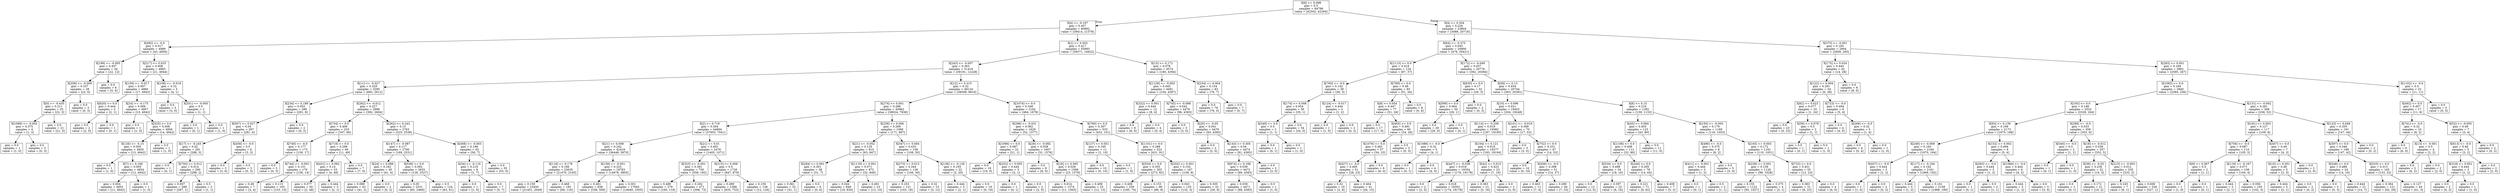 digraph Tree {
node [shape=box] ;
0 [label="X[6] <= 0.098\ngini = 0.5\nsamples = 84796\nvalue = [42502, 42294]"] ;
1 [label="X[4] <= -0.197\ngini = 0.457\nsamples = 60992\nvalue = [39414, 21578]"] ;
0 -> 1 [labeldistance=2.5, labelangle=45, headlabel="True"] ;
2 [label="X[492] <= -0.0\ngini = 0.017\nsamples = 4999\nvalue = [43, 4956]"] ;
1 -> 2 ;
3 [label="X[199] <= -0.005\ngini = 0.457\nsamples = 34\nvalue = [22, 12]"] ;
2 -> 3 ;
4 [label="X[208] <= -0.009\ngini = 0.337\nsamples = 28\nvalue = [22, 6]"] ;
3 -> 4 ;
5 [label="X[0] <= -0.435\ngini = 0.211\nsamples = 25\nvalue = [22, 3]"] ;
4 -> 5 ;
6 [label="X[1089] <= -0.002\ngini = 0.375\nsamples = 4\nvalue = [1, 3]"] ;
5 -> 6 ;
7 [label="gini = 0.0\nsamples = 1\nvalue = [1, 0]"] ;
6 -> 7 ;
8 [label="gini = 0.0\nsamples = 3\nvalue = [0, 3]"] ;
6 -> 8 ;
9 [label="gini = 0.0\nsamples = 21\nvalue = [21, 0]"] ;
5 -> 9 ;
10 [label="gini = 0.0\nsamples = 3\nvalue = [0, 3]"] ;
4 -> 10 ;
11 [label="gini = 0.0\nsamples = 6\nvalue = [0, 6]"] ;
3 -> 11 ;
12 [label="X[217] <= 0.033\ngini = 0.008\nsamples = 4965\nvalue = [21, 4944]"] ;
2 -> 12 ;
13 [label="X[159] <= -0.017\ngini = 0.007\nsamples = 4960\nvalue = [17, 4943]"] ;
12 -> 13 ;
14 [label="X[620] <= 0.0\ngini = 0.444\nsamples = 3\nvalue = [2, 1]"] ;
13 -> 14 ;
15 [label="gini = 0.0\nsamples = 2\nvalue = [2, 0]"] ;
14 -> 15 ;
16 [label="gini = 0.0\nsamples = 1\nvalue = [0, 1]"] ;
14 -> 16 ;
17 [label="X[24] <= -0.175\ngini = 0.006\nsamples = 4957\nvalue = [15, 4942]"] ;
13 -> 17 ;
18 [label="gini = 0.0\nsamples = 1\nvalue = [1, 0]"] ;
17 -> 18 ;
19 [label="X[525] <= 0.0\ngini = 0.006\nsamples = 4956\nvalue = [14, 4942]"] ;
17 -> 19 ;
20 [label="X[126] <= -0.15\ngini = 0.005\nsamples = 4955\nvalue = [13, 4942]"] ;
19 -> 20 ;
21 [label="gini = 0.0\nsamples = 1\nvalue = [1, 0]"] ;
20 -> 21 ;
22 [label="X[7] <= 0.166\ngini = 0.005\nsamples = 4954\nvalue = [12, 4942]"] ;
20 -> 22 ;
23 [label="gini = 0.004\nsamples = 4953\nvalue = [11, 4942]"] ;
22 -> 23 ;
24 [label="gini = 0.0\nsamples = 1\nvalue = [1, 0]"] ;
22 -> 24 ;
25 [label="gini = 0.0\nsamples = 1\nvalue = [1, 0]"] ;
19 -> 25 ;
26 [label="X[108] <= -0.018\ngini = 0.32\nsamples = 5\nvalue = [4, 1]"] ;
12 -> 26 ;
27 [label="gini = 0.0\nsamples = 3\nvalue = [3, 0]"] ;
26 -> 27 ;
28 [label="X[351] <= -0.005\ngini = 0.5\nsamples = 2\nvalue = [1, 1]"] ;
26 -> 28 ;
29 [label="gini = 0.0\nsamples = 1\nvalue = [0, 1]"] ;
28 -> 29 ;
30 [label="gini = 0.0\nsamples = 1\nvalue = [1, 0]"] ;
28 -> 30 ;
31 [label="X[1] <= 0.503\ngini = 0.417\nsamples = 55993\nvalue = [39371, 16622]"] ;
1 -> 31 ;
32 [label="X[243] <= -0.007\ngini = 0.363\nsamples = 51419\nvalue = [39191, 12228]"] ;
31 -> 32 ;
33 [label="X[11] <= -0.027\ngini = 0.329\nsamples = 3295\nvalue = [683, 2612]"] ;
32 -> 33 ;
34 [label="X[234] <= 0.189\ngini = 0.052\nsamples = 299\nvalue = [291, 8]"] ;
33 -> 34 ;
35 [label="X[507] <= 0.027\ngini = 0.04\nsamples = 297\nvalue = [291, 6]"] ;
34 -> 35 ;
36 [label="X[17] <= -0.245\ngini = 0.02\nsamples = 291\nvalue = [288, 3]"] ;
35 -> 36 ;
37 [label="gini = 0.0\nsamples = 1\nvalue = [0, 1]"] ;
36 -> 37 ;
38 [label="X[750] <= 0.012\ngini = 0.014\nsamples = 290\nvalue = [288, 2]"] ;
36 -> 38 ;
39 [label="gini = 0.007\nsamples = 288\nvalue = [287, 1]"] ;
38 -> 39 ;
40 [label="gini = 0.5\nsamples = 2\nvalue = [1, 1]"] ;
38 -> 40 ;
41 [label="X[456] <= -0.0\ngini = 0.5\nsamples = 6\nvalue = [3, 3]"] ;
35 -> 41 ;
42 [label="gini = 0.0\nsamples = 3\nvalue = [3, 0]"] ;
41 -> 42 ;
43 [label="gini = 0.0\nsamples = 3\nvalue = [0, 3]"] ;
41 -> 43 ;
44 [label="gini = 0.0\nsamples = 2\nvalue = [0, 2]"] ;
34 -> 44 ;
45 [label="X[262] <= -0.012\ngini = 0.227\nsamples = 2996\nvalue = [392, 2604]"] ;
33 -> 45 ;
46 [label="X[734] <= 0.0\ngini = 0.406\nsamples = 233\nvalue = [167, 66]"] ;
45 -> 46 ;
47 [label="X[740] <= -0.0\ngini = 0.177\nsamples = 173\nvalue = [156, 17]"] ;
46 -> 47 ;
48 [label="gini = 0.0\nsamples = 3\nvalue = [0, 3]"] ;
47 -> 48 ;
49 [label="X[744] <= -0.001\ngini = 0.151\nsamples = 170\nvalue = [156, 14]"] ;
47 -> 49 ;
50 [label="gini = 0.49\nsamples = 7\nvalue = [3, 4]"] ;
49 -> 50 ;
51 [label="gini = 0.115\nsamples = 163\nvalue = [153, 10]"] ;
49 -> 51 ;
52 [label="X[718] <= 0.0\ngini = 0.299\nsamples = 60\nvalue = [11, 49]"] ;
46 -> 52 ;
53 [label="X[431] <= 0.062\ngini = 0.14\nsamples = 53\nvalue = [4, 49]"] ;
52 -> 53 ;
54 [label="gini = 0.077\nsamples = 50\nvalue = [2, 48]"] ;
53 -> 54 ;
55 [label="gini = 0.444\nsamples = 3\nvalue = [2, 1]"] ;
53 -> 55 ;
56 [label="gini = 0.0\nsamples = 7\nvalue = [7, 0]"] ;
52 -> 56 ;
57 [label="X[262] <= 0.243\ngini = 0.15\nsamples = 2763\nvalue = [225, 2538]"] ;
45 -> 57 ;
58 [label="X[147] <= -0.087\ngini = 0.117\nsamples = 2700\nvalue = [169, 2531]"] ;
57 -> 58 ;
59 [label="X[24] <= 0.066\ngini = 0.162\nsamples = 45\nvalue = [41, 4]"] ;
58 -> 59 ;
60 [label="gini = 0.089\nsamples = 43\nvalue = [41, 2]"] ;
59 -> 60 ;
61 [label="gini = 0.0\nsamples = 2\nvalue = [0, 2]"] ;
59 -> 61 ;
62 [label="X[538] <= 0.0\ngini = 0.092\nsamples = 2655\nvalue = [128, 2527]"] ;
58 -> 62 ;
63 [label="gini = 0.05\nsamples = 2531\nvalue = [65, 2466]"] ;
62 -> 63 ;
64 [label="gini = 0.5\nsamples = 124\nvalue = [63, 61]"] ;
62 -> 64 ;
65 [label="X[408] <= -0.003\ngini = 0.198\nsamples = 63\nvalue = [56, 7]"] ;
57 -> 65 ;
66 [label="X[34] <= -0.116\ngini = 0.219\nsamples = 8\nvalue = [1, 7]"] ;
65 -> 66 ;
67 [label="gini = 0.0\nsamples = 1\nvalue = [1, 0]"] ;
66 -> 67 ;
68 [label="gini = 0.0\nsamples = 7\nvalue = [0, 7]"] ;
66 -> 68 ;
69 [label="gini = 0.0\nsamples = 55\nvalue = [55, 0]"] ;
65 -> 69 ;
70 [label="X[12] <= 0.315\ngini = 0.32\nsamples = 48124\nvalue = [38508, 9616]"] ;
32 -> 70 ;
71 [label="X[274] <= 0.001\ngini = 0.286\nsamples = 45962\nvalue = [38024, 7938]"] ;
70 -> 71 ;
72 [label="X[2] <= 0.718\ngini = 0.264\nsamples = 44894\nvalue = [37853, 7041]"] ;
71 -> 72 ;
73 [label="X[21] <= 0.008\ngini = 0.242\nsamples = 42418\nvalue = [36448, 5970]"] ;
72 -> 73 ;
74 [label="X[118] <= 0.178\ngini = 0.166\nsamples = 23635\nvalue = [21470, 2165]"] ;
73 -> 74 ;
75 [label="gini = 0.159\nsamples = 23450\nvalue = [21401, 2049]"] ;
74 -> 75 ;
76 [label="gini = 0.468\nsamples = 185\nvalue = [69, 116]"] ;
74 -> 76 ;
77 [label="X[158] <= -0.051\ngini = 0.323\nsamples = 18783\nvalue = [14978, 3805]"] ;
73 -> 77 ;
78 [label="gini = 0.481\nsamples = 838\nvalue = [338, 500]"] ;
77 -> 78 ;
79 [label="gini = 0.301\nsamples = 17945\nvalue = [14640, 3305]"] ;
77 -> 79 ;
80 [label="X[21] <= 0.01\ngini = 0.491\nsamples = 2476\nvalue = [1405, 1071]"] ;
72 -> 80 ;
81 [label="X[323] <= -0.001\ngini = 0.381\nsamples = 750\nvalue = [558, 192]"] ;
80 -> 81 ;
82 [label="gini = 0.489\nsamples = 279\nvalue = [160, 119]"] ;
81 -> 82 ;
83 [label="gini = 0.262\nsamples = 471\nvalue = [398, 73]"] ;
81 -> 83 ;
84 [label="X[215] <= 0.006\ngini = 0.5\nsamples = 1726\nvalue = [847, 879]"] ;
80 -> 84 ;
85 [label="gini = 0.499\nsamples = 1588\nvalue = [835, 753]"] ;
84 -> 85 ;
86 [label="gini = 0.159\nsamples = 138\nvalue = [12, 126]"] ;
84 -> 86 ;
87 [label="X[258] <= 0.006\ngini = 0.269\nsamples = 1068\nvalue = [171, 897]"] ;
71 -> 87 ;
88 [label="X[21] <= -0.052\ngini = 0.129\nsamples = 910\nvalue = [63, 847]"] ;
87 -> 88 ;
89 [label="X[284] <= 0.001\ngini = 0.301\nsamples = 38\nvalue = [31, 7]"] ;
88 -> 89 ;
90 [label="gini = 0.061\nsamples = 32\nvalue = [31, 1]"] ;
89 -> 90 ;
91 [label="gini = 0.0\nsamples = 6\nvalue = [0, 6]"] ;
89 -> 91 ;
92 [label="X[1119] <= 0.001\ngini = 0.071\nsamples = 872\nvalue = [32, 840]"] ;
88 -> 92 ;
93 [label="gini = 0.044\nsamples = 849\nvalue = [19, 830]"] ;
92 -> 93 ;
94 [label="gini = 0.491\nsamples = 23\nvalue = [13, 10]"] ;
92 -> 94 ;
95 [label="X[347] <= 0.004\ngini = 0.433\nsamples = 158\nvalue = [108, 50]"] ;
87 -> 95 ;
96 [label="X[273] <= 0.013\ngini = 0.344\nsamples = 136\nvalue = [106, 30]"] ;
95 -> 96 ;
97 [label="gini = 0.253\nsamples = 121\nvalue = [103, 18]"] ;
96 -> 97 ;
98 [label="gini = 0.32\nsamples = 15\nvalue = [3, 12]"] ;
96 -> 98 ;
99 [label="X[136] <= -0.126\ngini = 0.165\nsamples = 22\nvalue = [2, 20]"] ;
95 -> 99 ;
100 [label="gini = 0.444\nsamples = 3\nvalue = [2, 1]"] ;
99 -> 100 ;
101 [label="gini = 0.0\nsamples = 19\nvalue = [0, 19]"] ;
99 -> 101 ;
102 [label="X[1074] <= 0.0\ngini = 0.348\nsamples = 2162\nvalue = [484, 1678]"] ;
70 -> 102 ;
103 [label="X[296] <= -0.031\ngini = 0.062\nsamples = 1629\nvalue = [52, 1577]"] ;
102 -> 103 ;
104 [label="X[1096] <= 0.0\ngini = 0.087\nsamples = 22\nvalue = [21, 1]"] ;
103 -> 104 ;
105 [label="gini = 0.0\nsamples = 19\nvalue = [19, 0]"] ;
104 -> 105 ;
106 [label="X[252] <= 0.005\ngini = 0.444\nsamples = 3\nvalue = [2, 1]"] ;
104 -> 106 ;
107 [label="gini = 0.0\nsamples = 1\nvalue = [0, 1]"] ;
106 -> 107 ;
108 [label="gini = 0.0\nsamples = 2\nvalue = [2, 0]"] ;
106 -> 108 ;
109 [label="X[29] <= -0.082\ngini = 0.038\nsamples = 1607\nvalue = [31, 1576]"] ;
103 -> 109 ;
110 [label="gini = 0.0\nsamples = 8\nvalue = [8, 0]"] ;
109 -> 110 ;
111 [label="X[18] <= 0.565\ngini = 0.028\nsamples = 1599\nvalue = [23, 1576]"] ;
109 -> 111 ;
112 [label="gini = 0.014\nsamples = 1574\nvalue = [11, 1563]"] ;
111 -> 112 ;
113 [label="gini = 0.499\nsamples = 25\nvalue = [12, 13]"] ;
111 -> 113 ;
114 [label="X[760] <= 0.0\ngini = 0.307\nsamples = 533\nvalue = [432, 101]"] ;
102 -> 114 ;
115 [label="X[127] <= 0.051\ngini = 0.165\nsamples = 11\nvalue = [1, 10]"] ;
114 -> 115 ;
116 [label="gini = 0.0\nsamples = 10\nvalue = [0, 10]"] ;
115 -> 116 ;
117 [label="gini = 0.0\nsamples = 1\nvalue = [1, 0]"] ;
115 -> 117 ;
118 [label="X[1101] <= 0.0\ngini = 0.288\nsamples = 522\nvalue = [431, 91]"] ;
114 -> 118 ;
119 [label="X[554] <= 0.0\ngini = 0.355\nsamples = 355\nvalue = [273, 82]"] ;
118 -> 119 ;
120 [label="gini = 0.408\nsamples = 259\nvalue = [185, 74]"] ;
119 -> 120 ;
121 [label="gini = 0.153\nsamples = 96\nvalue = [88, 8]"] ;
119 -> 121 ;
122 [label="X[202] <= 0.001\ngini = 0.102\nsamples = 167\nvalue = [158, 9]"] ;
118 -> 122 ;
123 [label="gini = 0.043\nsamples = 135\nvalue = [132, 3]"] ;
122 -> 123 ;
124 [label="gini = 0.305\nsamples = 32\nvalue = [26, 6]"] ;
122 -> 124 ;
125 [label="X[15] <= 0.172\ngini = 0.076\nsamples = 4574\nvalue = [180, 4394]"] ;
31 -> 125 ;
126 [label="X[1128] <= -0.002\ngini = 0.045\nsamples = 4491\nvalue = [104, 4387]"] ;
125 -> 126 ;
127 [label="X[322] <= 0.001\ngini = 0.444\nsamples = 12\nvalue = [8, 4]"] ;
126 -> 127 ;
128 [label="gini = 0.0\nsamples = 8\nvalue = [8, 0]"] ;
127 -> 128 ;
129 [label="gini = 0.0\nsamples = 4\nvalue = [0, 4]"] ;
127 -> 129 ;
130 [label="X[745] <= -0.098\ngini = 0.042\nsamples = 4479\nvalue = [96, 4383]"] ;
126 -> 130 ;
131 [label="gini = 0.0\nsamples = 3\nvalue = [3, 0]"] ;
130 -> 131 ;
132 [label="X[20] <= -0.05\ngini = 0.041\nsamples = 4476\nvalue = [93, 4383]"] ;
130 -> 132 ;
133 [label="gini = 0.0\nsamples = 2\nvalue = [2, 0]"] ;
132 -> 133 ;
134 [label="X[143] <= 0.305\ngini = 0.04\nsamples = 4474\nvalue = [91, 4383]"] ;
132 -> 134 ;
135 [label="X[874] <= 0.168\ngini = 0.039\nsamples = 4472\nvalue = [89, 4383]"] ;
134 -> 135 ;
136 [label="gini = 0.039\nsamples = 4471\nvalue = [88, 4383]"] ;
135 -> 136 ;
137 [label="gini = 0.0\nsamples = 1\nvalue = [1, 0]"] ;
135 -> 137 ;
138 [label="gini = 0.0\nsamples = 2\nvalue = [2, 0]"] ;
134 -> 138 ;
139 [label="X[234] <= 0.004\ngini = 0.154\nsamples = 83\nvalue = [76, 7]"] ;
125 -> 139 ;
140 [label="gini = 0.0\nsamples = 76\nvalue = [76, 0]"] ;
139 -> 140 ;
141 [label="gini = 0.0\nsamples = 7\nvalue = [0, 7]"] ;
139 -> 141 ;
142 [label="X[4] <= 0.304\ngini = 0.226\nsamples = 23804\nvalue = [3088, 20716]"] ;
0 -> 142 [labeldistance=2.5, labelangle=-45, headlabel="False"] ;
143 [label="X[64] <= -0.375\ngini = 0.045\nsamples = 20900\nvalue = [479, 20421]"] ;
142 -> 143 ;
144 [label="X[1113] <= 0.0\ngini = 0.419\nsamples = 124\nvalue = [87, 37]"] ;
143 -> 144 ;
145 [label="X[760] <= -0.0\ngini = 0.142\nsamples = 39\nvalue = [36, 3]"] ;
144 -> 145 ;
146 [label="X[174] <= 0.008\ngini = 0.054\nsamples = 36\nvalue = [35, 1]"] ;
145 -> 146 ;
147 [label="X[349] <= 0.0\ngini = 0.5\nsamples = 2\nvalue = [1, 1]"] ;
146 -> 147 ;
148 [label="gini = 0.0\nsamples = 1\nvalue = [0, 1]"] ;
147 -> 148 ;
149 [label="gini = 0.0\nsamples = 1\nvalue = [1, 0]"] ;
147 -> 149 ;
150 [label="gini = 0.0\nsamples = 34\nvalue = [34, 0]"] ;
146 -> 150 ;
151 [label="X[124] <= -0.017\ngini = 0.444\nsamples = 3\nvalue = [1, 2]"] ;
145 -> 151 ;
152 [label="gini = 0.0\nsamples = 1\nvalue = [1, 0]"] ;
151 -> 152 ;
153 [label="gini = 0.0\nsamples = 2\nvalue = [0, 2]"] ;
151 -> 153 ;
154 [label="X[769] <= 0.0\ngini = 0.48\nsamples = 85\nvalue = [51, 34]"] ;
144 -> 154 ;
155 [label="X[8] <= 0.054\ngini = 0.447\nsamples = 77\nvalue = [51, 26]"] ;
154 -> 155 ;
156 [label="gini = 0.0\nsamples = 17\nvalue = [17, 0]"] ;
155 -> 156 ;
157 [label="X[465] <= 0.0\ngini = 0.491\nsamples = 60\nvalue = [34, 26]"] ;
155 -> 157 ;
158 [label="X[1076] <= 0.0\ngini = 0.481\nsamples = 57\nvalue = [34, 23]"] ;
157 -> 158 ;
159 [label="X[427] <= -0.0\ngini = 0.495\nsamples = 51\nvalue = [28, 23]"] ;
158 -> 159 ;
160 [label="gini = 0.32\nsamples = 10\nvalue = [2, 8]"] ;
159 -> 160 ;
161 [label="gini = 0.464\nsamples = 41\nvalue = [26, 15]"] ;
159 -> 161 ;
162 [label="gini = 0.0\nsamples = 6\nvalue = [6, 0]"] ;
158 -> 162 ;
163 [label="gini = 0.0\nsamples = 3\nvalue = [0, 3]"] ;
157 -> 163 ;
164 [label="gini = 0.0\nsamples = 8\nvalue = [0, 8]"] ;
154 -> 164 ;
165 [label="X[172] <= -0.049\ngini = 0.037\nsamples = 20776\nvalue = [392, 20384]"] ;
143 -> 165 ;
166 [label="X[630] <= 0.0\ngini = 0.17\nsamples = 32\nvalue = [29, 3]"] ;
165 -> 166 ;
167 [label="X[599] <= 0.0\ngini = 0.064\nsamples = 30\nvalue = [29, 1]"] ;
166 -> 167 ;
168 [label="gini = 0.0\nsamples = 29\nvalue = [29, 0]"] ;
167 -> 168 ;
169 [label="gini = 0.0\nsamples = 1\nvalue = [0, 1]"] ;
167 -> 169 ;
170 [label="gini = 0.0\nsamples = 2\nvalue = [0, 2]"] ;
166 -> 170 ;
171 [label="X[58] <= 0.13\ngini = 0.034\nsamples = 20744\nvalue = [363, 20381]"] ;
165 -> 171 ;
172 [label="X[10] <= 0.096\ngini = 0.021\nsamples = 19452\nvalue = [204, 19248]"] ;
171 -> 172 ;
173 [label="X[114] <= -0.258\ngini = 0.019\nsamples = 19382\nvalue = [187, 19195]"] ;
172 -> 173 ;
174 [label="X[1086] <= -0.0\ngini = 0.32\nsamples = 5\nvalue = [4, 1]"] ;
173 -> 174 ;
175 [label="gini = 0.0\nsamples = 1\nvalue = [0, 1]"] ;
174 -> 175 ;
176 [label="gini = 0.0\nsamples = 4\nvalue = [4, 0]"] ;
174 -> 176 ;
177 [label="X[104] <= 0.121\ngini = 0.019\nsamples = 19377\nvalue = [183, 19194]"] ;
173 -> 177 ;
178 [label="X[447] <= -0.038\ngini = 0.018\nsamples = 19354\nvalue = [176, 19178]"] ;
177 -> 178 ;
179 [label="gini = 0.0\nsamples = 2\nvalue = [2, 0]"] ;
178 -> 179 ;
180 [label="gini = 0.018\nsamples = 19352\nvalue = [174, 19178]"] ;
178 -> 180 ;
181 [label="X[42] <= 0.015\ngini = 0.423\nsamples = 23\nvalue = [7, 16]"] ;
177 -> 181 ;
182 [label="gini = 0.363\nsamples = 21\nvalue = [5, 16]"] ;
181 -> 182 ;
183 [label="gini = 0.0\nsamples = 2\nvalue = [2, 0]"] ;
181 -> 183 ;
184 [label="X[101] <= -0.019\ngini = 0.368\nsamples = 70\nvalue = [17, 53]"] ;
172 -> 184 ;
185 [label="gini = 0.0\nsamples = 3\nvalue = [3, 0]"] ;
184 -> 185 ;
186 [label="X[752] <= 0.0\ngini = 0.331\nsamples = 67\nvalue = [14, 53]"] ;
184 -> 186 ;
187 [label="gini = 0.0\nsamples = 16\nvalue = [0, 16]"] ;
186 -> 187 ;
188 [label="X[456] <= -0.0\ngini = 0.398\nsamples = 51\nvalue = [14, 37]"] ;
186 -> 188 ;
189 [label="gini = 0.463\nsamples = 11\nvalue = [7, 4]"] ;
188 -> 189 ;
190 [label="gini = 0.289\nsamples = 40\nvalue = [7, 33]"] ;
188 -> 190 ;
191 [label="X[6] <= 0.15\ngini = 0.216\nsamples = 1292\nvalue = [159, 1133]"] ;
171 -> 191 ;
192 [label="X[45] <= 0.094\ngini = 0.455\nsamples = 123\nvalue = [43, 80]"] ;
191 -> 192 ;
193 [label="X[1108] <= 0.0\ngini = 0.408\nsamples = 112\nvalue = [32, 80]"] ;
192 -> 193 ;
194 [label="X[534] <= 0.0\ngini = 0.498\nsamples = 34\nvalue = [18, 16]"] ;
193 -> 194 ;
195 [label="gini = 0.0\nsamples = 12\nvalue = [12, 0]"] ;
194 -> 195 ;
196 [label="gini = 0.397\nsamples = 22\nvalue = [6, 16]"] ;
194 -> 196 ;
197 [label="X[244] <= 0.0\ngini = 0.295\nsamples = 78\nvalue = [14, 64]"] ;
193 -> 197 ;
198 [label="gini = 0.221\nsamples = 71\nvalue = [9, 62]"] ;
197 -> 198 ;
199 [label="gini = 0.408\nsamples = 7\nvalue = [5, 2]"] ;
197 -> 199 ;
200 [label="gini = 0.0\nsamples = 11\nvalue = [11, 0]"] ;
192 -> 200 ;
201 [label="X[150] <= -0.003\ngini = 0.179\nsamples = 1169\nvalue = [116, 1053]"] ;
191 -> 201 ;
202 [label="X[486] <= -0.0\ngini = 0.375\nsamples = 8\nvalue = [6, 2]"] ;
201 -> 202 ;
203 [label="X[411] <= -0.001\ngini = 0.444\nsamples = 3\nvalue = [1, 2]"] ;
202 -> 203 ;
204 [label="gini = 0.0\nsamples = 1\nvalue = [0, 1]"] ;
203 -> 204 ;
205 [label="gini = 0.5\nsamples = 2\nvalue = [1, 1]"] ;
203 -> 205 ;
206 [label="gini = 0.0\nsamples = 5\nvalue = [5, 0]"] ;
202 -> 206 ;
207 [label="X[165] <= 0.003\ngini = 0.172\nsamples = 1161\nvalue = [110, 1051]"] ;
201 -> 207 ;
208 [label="X[239] <= 0.001\ngini = 0.159\nsamples = 1126\nvalue = [98, 1028]"] ;
207 -> 208 ;
209 [label="gini = 0.155\nsamples = 1122\nvalue = [95, 1027]"] ;
208 -> 209 ;
210 [label="gini = 0.375\nsamples = 4\nvalue = [3, 1]"] ;
208 -> 210 ;
211 [label="X[722] <= 0.0\ngini = 0.451\nsamples = 35\nvalue = [12, 23]"] ;
207 -> 211 ;
212 [label="gini = 0.383\nsamples = 31\nvalue = [8, 23]"] ;
211 -> 212 ;
213 [label="gini = 0.0\nsamples = 4\nvalue = [4, 0]"] ;
211 -> 213 ;
214 [label="X[375] <= -0.001\ngini = 0.183\nsamples = 2904\nvalue = [2609, 295]"] ;
142 -> 214 ;
215 [label="X[175] <= 0.024\ngini = 0.444\nsamples = 42\nvalue = [14, 28]"] ;
214 -> 215 ;
216 [label="X[122] <= 0.004\ngini = 0.291\nsamples = 34\nvalue = [6, 28]"] ;
215 -> 216 ;
217 [label="X[62] <= 0.023\ngini = 0.077\nsamples = 25\nvalue = [1, 24]"] ;
216 -> 217 ;
218 [label="gini = 0.0\nsamples = 23\nvalue = [0, 23]"] ;
217 -> 218 ;
219 [label="X[59] <= 0.078\ngini = 0.5\nsamples = 2\nvalue = [1, 1]"] ;
217 -> 219 ;
220 [label="gini = 0.0\nsamples = 1\nvalue = [0, 1]"] ;
219 -> 220 ;
221 [label="gini = 0.0\nsamples = 1\nvalue = [1, 0]"] ;
219 -> 221 ;
222 [label="X[723] <= -0.0\ngini = 0.494\nsamples = 9\nvalue = [5, 4]"] ;
216 -> 222 ;
223 [label="gini = 0.0\nsamples = 4\nvalue = [4, 0]"] ;
222 -> 223 ;
224 [label="X[268] <= -0.0\ngini = 0.32\nsamples = 5\nvalue = [1, 4]"] ;
222 -> 224 ;
225 [label="gini = 0.0\nsamples = 4\nvalue = [0, 4]"] ;
224 -> 225 ;
226 [label="gini = 0.0\nsamples = 1\nvalue = [1, 0]"] ;
224 -> 226 ;
227 [label="gini = 0.0\nsamples = 8\nvalue = [8, 0]"] ;
215 -> 227 ;
228 [label="X[283] <= 0.001\ngini = 0.169\nsamples = 2862\nvalue = [2595, 267]"] ;
214 -> 228 ;
229 [label="X[1082] <= 0.0\ngini = 0.164\nsamples = 2840\nvalue = [2584, 256]"] ;
228 -> 229 ;
230 [label="X[193] <= 0.0\ngini = 0.148\nsamples = 2532\nvalue = [2328, 204]"] ;
229 -> 230 ;
231 [label="X[93] <= 0.139\ngini = 0.166\nsamples = 2173\nvalue = [1975, 198]"] ;
230 -> 231 ;
232 [label="X[249] <= -0.009\ngini = 0.163\nsamples = 2164\nvalue = [1970, 194]"] ;
231 -> 232 ;
233 [label="X[457] <= -0.0\ngini = 0.444\nsamples = 3\nvalue = [1, 2]"] ;
232 -> 233 ;
234 [label="gini = 0.0\nsamples = 1\nvalue = [1, 0]"] ;
233 -> 234 ;
235 [label="gini = 0.0\nsamples = 2\nvalue = [0, 2]"] ;
233 -> 235 ;
236 [label="X[117] <= -0.194\ngini = 0.162\nsamples = 2161\nvalue = [1969, 192]"] ;
232 -> 236 ;
237 [label="gini = 0.444\nsamples = 3\nvalue = [1, 2]"] ;
236 -> 237 ;
238 [label="gini = 0.161\nsamples = 2158\nvalue = [1968, 190]"] ;
236 -> 238 ;
239 [label="X[152] <= 0.002\ngini = 0.494\nsamples = 9\nvalue = [5, 4]"] ;
231 -> 239 ;
240 [label="X[265] <= -0.0\ngini = 0.444\nsamples = 3\nvalue = [1, 2]"] ;
239 -> 240 ;
241 [label="gini = 0.0\nsamples = 1\nvalue = [0, 1]"] ;
240 -> 241 ;
242 [label="gini = 0.5\nsamples = 2\nvalue = [1, 1]"] ;
240 -> 242 ;
243 [label="X[1084] <= -0.0\ngini = 0.444\nsamples = 6\nvalue = [4, 2]"] ;
239 -> 243 ;
244 [label="gini = 0.444\nsamples = 3\nvalue = [1, 2]"] ;
243 -> 244 ;
245 [label="gini = 0.0\nsamples = 3\nvalue = [3, 0]"] ;
243 -> 245 ;
246 [label="X[288] <= -0.0\ngini = 0.033\nsamples = 359\nvalue = [353, 6]"] ;
230 -> 246 ;
247 [label="X[540] <= -0.0\ngini = 0.5\nsamples = 2\nvalue = [1, 1]"] ;
246 -> 247 ;
248 [label="gini = 0.0\nsamples = 1\nvalue = [0, 1]"] ;
247 -> 248 ;
249 [label="gini = 0.0\nsamples = 1\nvalue = [1, 0]"] ;
247 -> 249 ;
250 [label="X[18] <= -0.012\ngini = 0.028\nsamples = 357\nvalue = [352, 5]"] ;
246 -> 250 ;
251 [label="X[36] <= -0.02\ngini = 0.236\nsamples = 22\nvalue = [19, 3]"] ;
250 -> 251 ;
252 [label="gini = 0.0\nsamples = 1\nvalue = [0, 1]"] ;
251 -> 252 ;
253 [label="gini = 0.172\nsamples = 21\nvalue = [19, 2]"] ;
251 -> 253 ;
254 [label="X[215] <= -0.003\ngini = 0.012\nsamples = 335\nvalue = [333, 2]"] ;
250 -> 254 ;
255 [label="gini = 0.245\nsamples = 7\nvalue = [6, 1]"] ;
254 -> 255 ;
256 [label="gini = 0.006\nsamples = 328\nvalue = [327, 1]"] ;
254 -> 256 ;
257 [label="X[131] <= -0.002\ngini = 0.281\nsamples = 308\nvalue = [256, 52]"] ;
229 -> 257 ;
258 [label="X[181] <= 0.003\ngini = 0.127\nsamples = 117\nvalue = [109, 8]"] ;
257 -> 258 ;
259 [label="X[756] <= -0.0\ngini = 0.087\nsamples = 110\nvalue = [105, 5]"] ;
258 -> 259 ;
260 [label="X[9] <= 0.067\ngini = 0.5\nsamples = 2\nvalue = [1, 1]"] ;
259 -> 260 ;
261 [label="gini = 0.0\nsamples = 1\nvalue = [1, 0]"] ;
260 -> 261 ;
262 [label="gini = 0.0\nsamples = 1\nvalue = [0, 1]"] ;
260 -> 262 ;
263 [label="X[119] <= -0.167\ngini = 0.071\nsamples = 108\nvalue = [104, 4]"] ;
259 -> 263 ;
264 [label="gini = 0.444\nsamples = 3\nvalue = [2, 1]"] ;
263 -> 264 ;
265 [label="gini = 0.056\nsamples = 105\nvalue = [102, 3]"] ;
263 -> 265 ;
266 [label="X[457] <= 0.0\ngini = 0.49\nsamples = 7\nvalue = [4, 3]"] ;
258 -> 266 ;
267 [label="X[10] <= 0.051\ngini = 0.48\nsamples = 5\nvalue = [2, 3]"] ;
266 -> 267 ;
268 [label="gini = 0.444\nsamples = 3\nvalue = [2, 1]"] ;
267 -> 268 ;
269 [label="gini = 0.0\nsamples = 2\nvalue = [0, 2]"] ;
267 -> 269 ;
270 [label="gini = 0.0\nsamples = 2\nvalue = [2, 0]"] ;
266 -> 270 ;
271 [label="X[123] <= 0.049\ngini = 0.355\nsamples = 191\nvalue = [147, 44]"] ;
257 -> 271 ;
272 [label="X[597] <= 0.0\ngini = 0.346\nsamples = 189\nvalue = [147, 42]"] ;
271 -> 272 ;
273 [label="X[548] <= 0.0\ngini = 0.486\nsamples = 24\nvalue = [14, 10]"] ;
272 -> 273 ;
274 [label="gini = 0.0\nsamples = 3\nvalue = [0, 3]"] ;
273 -> 274 ;
275 [label="gini = 0.444\nsamples = 21\nvalue = [14, 7]"] ;
273 -> 275 ;
276 [label="X[525] <= 0.0\ngini = 0.313\nsamples = 165\nvalue = [133, 32]"] ;
272 -> 276 ;
277 [label="gini = 0.364\nsamples = 121\nvalue = [92, 29]"] ;
276 -> 277 ;
278 [label="gini = 0.127\nsamples = 44\nvalue = [41, 3]"] ;
276 -> 278 ;
279 [label="gini = 0.0\nsamples = 2\nvalue = [0, 2]"] ;
271 -> 279 ;
280 [label="X[1102] <= -0.0\ngini = 0.5\nsamples = 22\nvalue = [11, 11]"] ;
228 -> 280 ;
281 [label="X[492] <= 0.0\ngini = 0.457\nsamples = 17\nvalue = [11, 6]"] ;
280 -> 281 ;
282 [label="X[741] <= -0.0\ngini = 0.32\nsamples = 10\nvalue = [8, 2]"] ;
281 -> 282 ;
283 [label="gini = 0.0\nsamples = 6\nvalue = [6, 0]"] ;
282 -> 283 ;
284 [label="X[13] <= -0.001\ngini = 0.5\nsamples = 4\nvalue = [2, 2]"] ;
282 -> 284 ;
285 [label="gini = 0.0\nsamples = 2\nvalue = [0, 2]"] ;
284 -> 285 ;
286 [label="gini = 0.0\nsamples = 2\nvalue = [2, 0]"] ;
284 -> 286 ;
287 [label="X[52] <= -0.005\ngini = 0.49\nsamples = 7\nvalue = [3, 4]"] ;
281 -> 287 ;
288 [label="X[613] <= -0.0\ngini = 0.48\nsamples = 5\nvalue = [3, 2]"] ;
287 -> 288 ;
289 [label="X[318] <= 0.001\ngini = 0.444\nsamples = 3\nvalue = [1, 2]"] ;
288 -> 289 ;
290 [label="gini = 0.0\nsamples = 2\nvalue = [0, 2]"] ;
289 -> 290 ;
291 [label="gini = 0.0\nsamples = 1\nvalue = [1, 0]"] ;
289 -> 291 ;
292 [label="gini = 0.0\nsamples = 2\nvalue = [2, 0]"] ;
288 -> 292 ;
293 [label="gini = 0.0\nsamples = 2\nvalue = [0, 2]"] ;
287 -> 293 ;
294 [label="gini = 0.0\nsamples = 5\nvalue = [0, 5]"] ;
280 -> 294 ;
}
